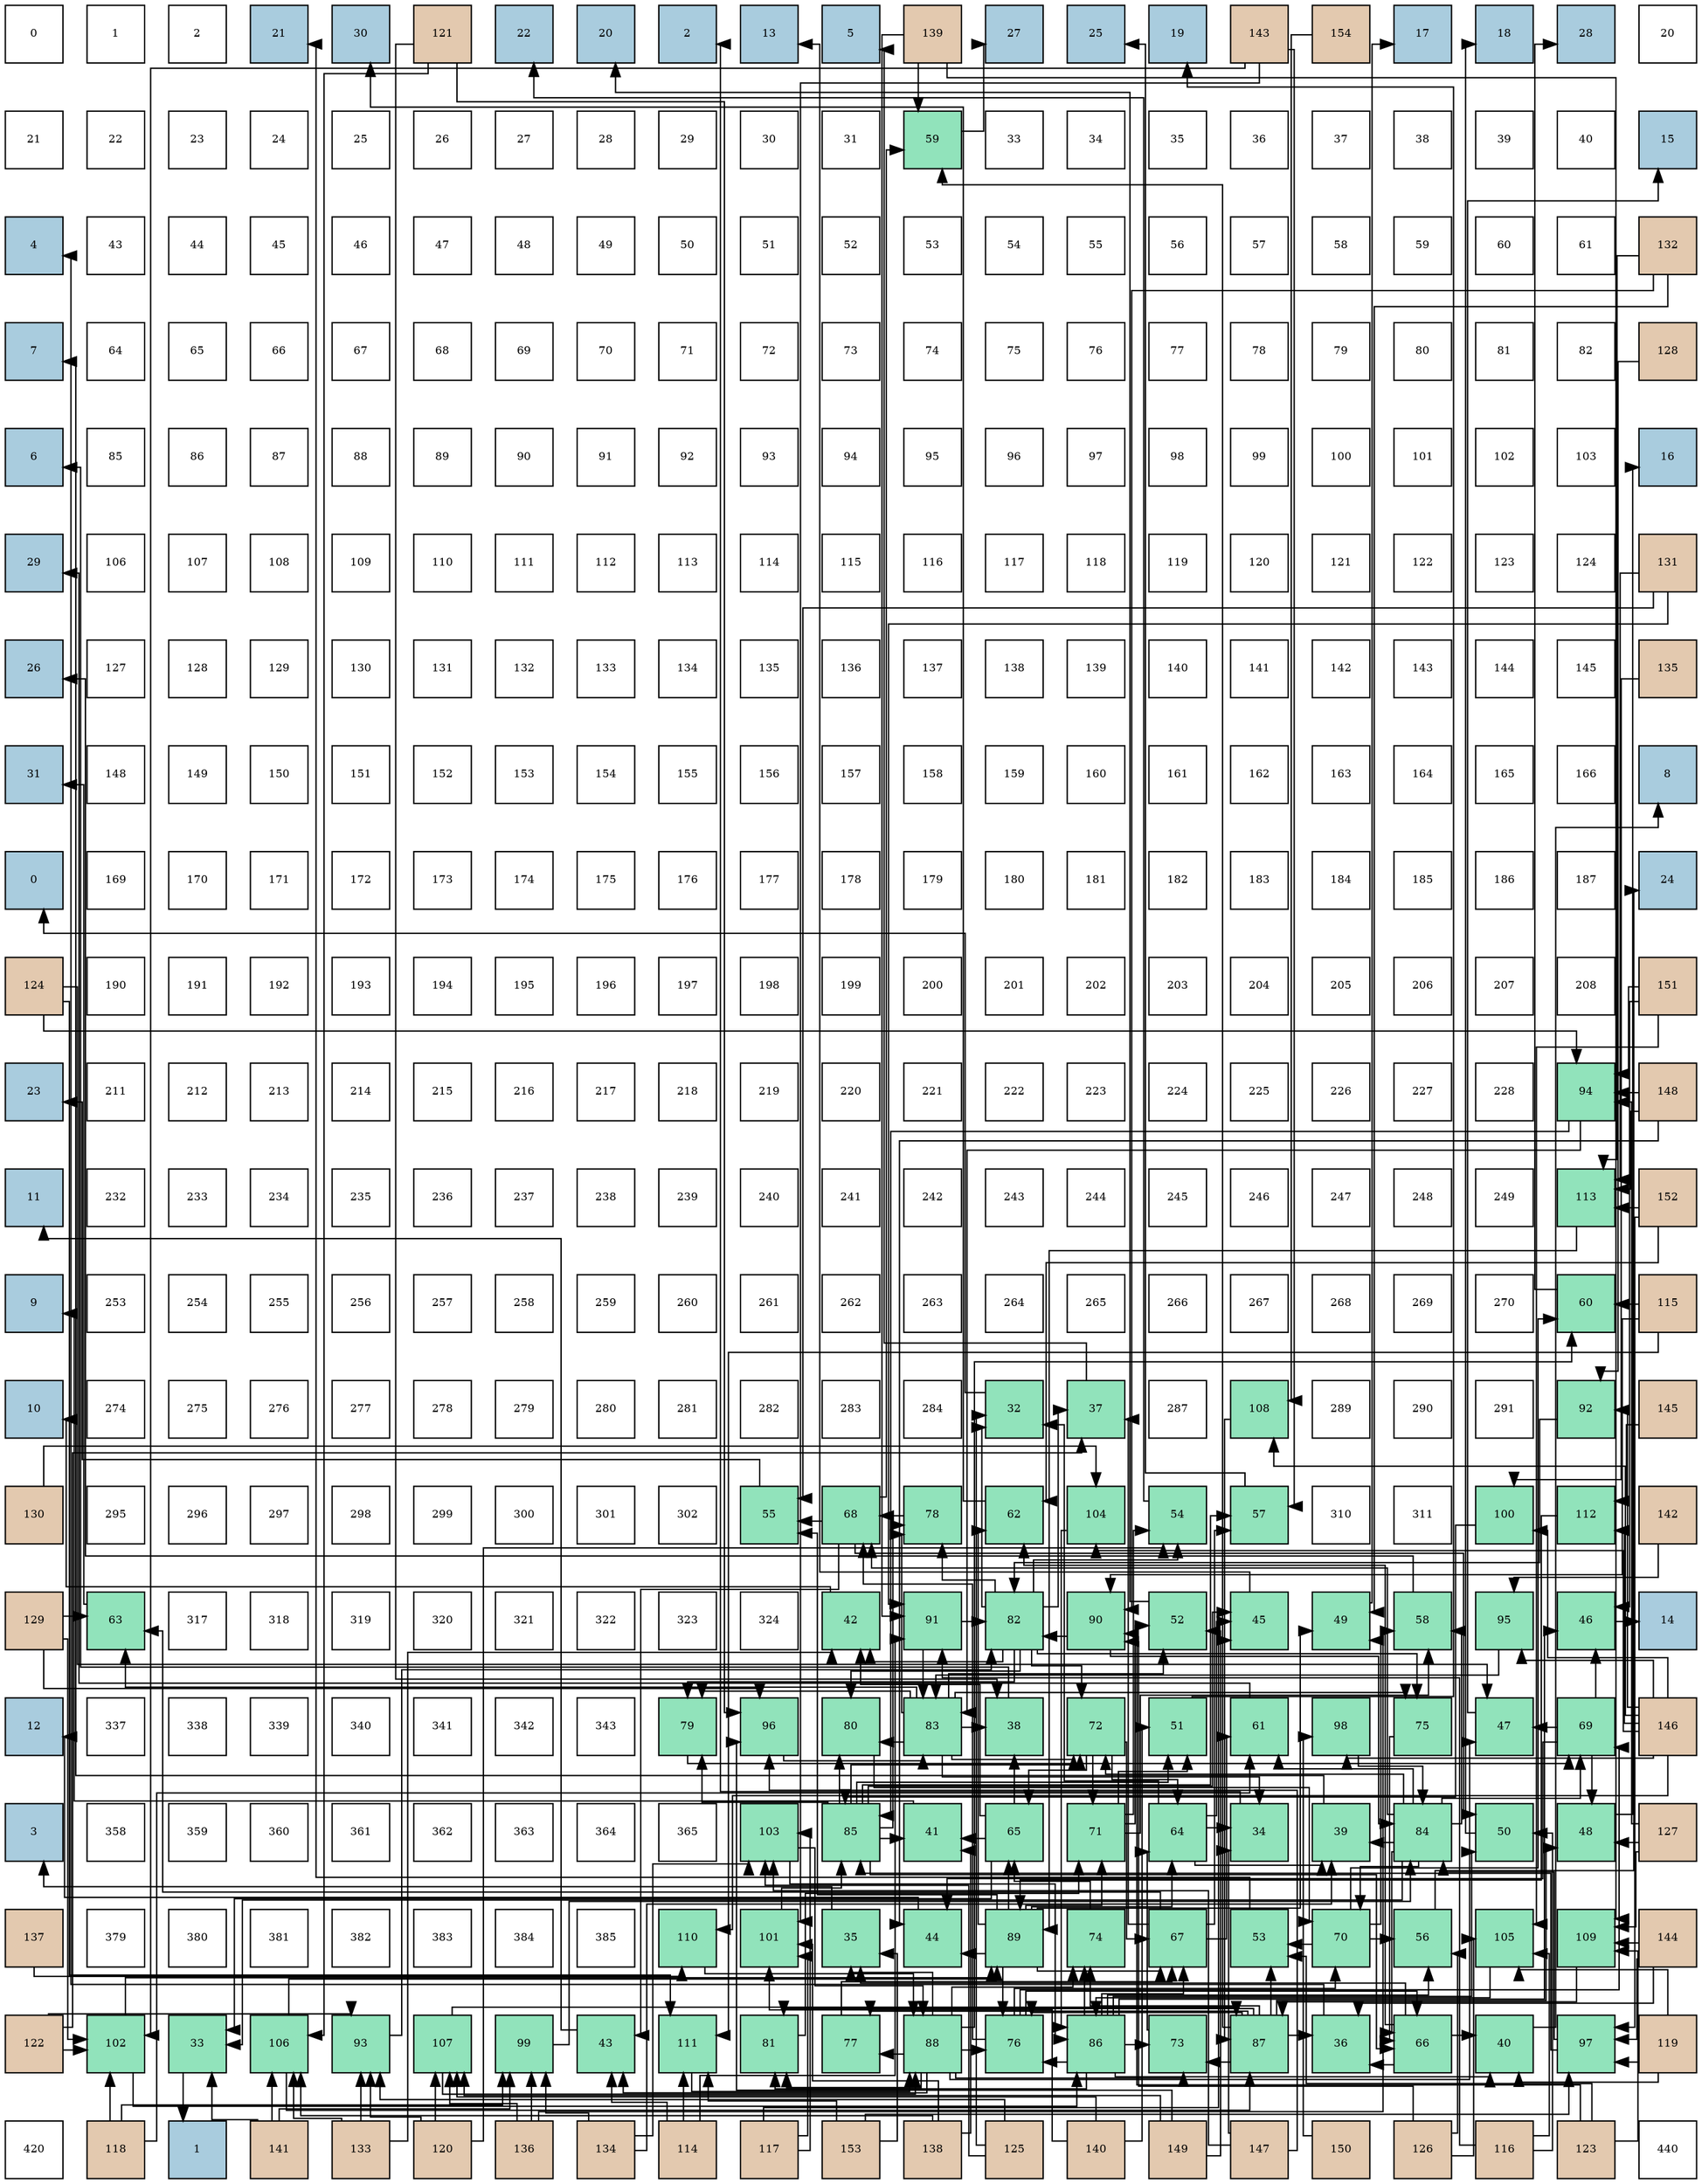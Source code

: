 digraph layout{
 rankdir=TB;
 splines=ortho;
 node [style=filled shape=square fixedsize=true width=0.6];
0[label="0", fontsize=8, fillcolor="#ffffff"];
1[label="1", fontsize=8, fillcolor="#ffffff"];
2[label="2", fontsize=8, fillcolor="#ffffff"];
3[label="21", fontsize=8, fillcolor="#a9ccde"];
4[label="30", fontsize=8, fillcolor="#a9ccde"];
5[label="121", fontsize=8, fillcolor="#e3c9af"];
6[label="22", fontsize=8, fillcolor="#a9ccde"];
7[label="20", fontsize=8, fillcolor="#a9ccde"];
8[label="2", fontsize=8, fillcolor="#a9ccde"];
9[label="13", fontsize=8, fillcolor="#a9ccde"];
10[label="5", fontsize=8, fillcolor="#a9ccde"];
11[label="139", fontsize=8, fillcolor="#e3c9af"];
12[label="27", fontsize=8, fillcolor="#a9ccde"];
13[label="25", fontsize=8, fillcolor="#a9ccde"];
14[label="19", fontsize=8, fillcolor="#a9ccde"];
15[label="143", fontsize=8, fillcolor="#e3c9af"];
16[label="154", fontsize=8, fillcolor="#e3c9af"];
17[label="17", fontsize=8, fillcolor="#a9ccde"];
18[label="18", fontsize=8, fillcolor="#a9ccde"];
19[label="28", fontsize=8, fillcolor="#a9ccde"];
20[label="20", fontsize=8, fillcolor="#ffffff"];
21[label="21", fontsize=8, fillcolor="#ffffff"];
22[label="22", fontsize=8, fillcolor="#ffffff"];
23[label="23", fontsize=8, fillcolor="#ffffff"];
24[label="24", fontsize=8, fillcolor="#ffffff"];
25[label="25", fontsize=8, fillcolor="#ffffff"];
26[label="26", fontsize=8, fillcolor="#ffffff"];
27[label="27", fontsize=8, fillcolor="#ffffff"];
28[label="28", fontsize=8, fillcolor="#ffffff"];
29[label="29", fontsize=8, fillcolor="#ffffff"];
30[label="30", fontsize=8, fillcolor="#ffffff"];
31[label="31", fontsize=8, fillcolor="#ffffff"];
32[label="59", fontsize=8, fillcolor="#91e3bb"];
33[label="33", fontsize=8, fillcolor="#ffffff"];
34[label="34", fontsize=8, fillcolor="#ffffff"];
35[label="35", fontsize=8, fillcolor="#ffffff"];
36[label="36", fontsize=8, fillcolor="#ffffff"];
37[label="37", fontsize=8, fillcolor="#ffffff"];
38[label="38", fontsize=8, fillcolor="#ffffff"];
39[label="39", fontsize=8, fillcolor="#ffffff"];
40[label="40", fontsize=8, fillcolor="#ffffff"];
41[label="15", fontsize=8, fillcolor="#a9ccde"];
42[label="4", fontsize=8, fillcolor="#a9ccde"];
43[label="43", fontsize=8, fillcolor="#ffffff"];
44[label="44", fontsize=8, fillcolor="#ffffff"];
45[label="45", fontsize=8, fillcolor="#ffffff"];
46[label="46", fontsize=8, fillcolor="#ffffff"];
47[label="47", fontsize=8, fillcolor="#ffffff"];
48[label="48", fontsize=8, fillcolor="#ffffff"];
49[label="49", fontsize=8, fillcolor="#ffffff"];
50[label="50", fontsize=8, fillcolor="#ffffff"];
51[label="51", fontsize=8, fillcolor="#ffffff"];
52[label="52", fontsize=8, fillcolor="#ffffff"];
53[label="53", fontsize=8, fillcolor="#ffffff"];
54[label="54", fontsize=8, fillcolor="#ffffff"];
55[label="55", fontsize=8, fillcolor="#ffffff"];
56[label="56", fontsize=8, fillcolor="#ffffff"];
57[label="57", fontsize=8, fillcolor="#ffffff"];
58[label="58", fontsize=8, fillcolor="#ffffff"];
59[label="59", fontsize=8, fillcolor="#ffffff"];
60[label="60", fontsize=8, fillcolor="#ffffff"];
61[label="61", fontsize=8, fillcolor="#ffffff"];
62[label="132", fontsize=8, fillcolor="#e3c9af"];
63[label="7", fontsize=8, fillcolor="#a9ccde"];
64[label="64", fontsize=8, fillcolor="#ffffff"];
65[label="65", fontsize=8, fillcolor="#ffffff"];
66[label="66", fontsize=8, fillcolor="#ffffff"];
67[label="67", fontsize=8, fillcolor="#ffffff"];
68[label="68", fontsize=8, fillcolor="#ffffff"];
69[label="69", fontsize=8, fillcolor="#ffffff"];
70[label="70", fontsize=8, fillcolor="#ffffff"];
71[label="71", fontsize=8, fillcolor="#ffffff"];
72[label="72", fontsize=8, fillcolor="#ffffff"];
73[label="73", fontsize=8, fillcolor="#ffffff"];
74[label="74", fontsize=8, fillcolor="#ffffff"];
75[label="75", fontsize=8, fillcolor="#ffffff"];
76[label="76", fontsize=8, fillcolor="#ffffff"];
77[label="77", fontsize=8, fillcolor="#ffffff"];
78[label="78", fontsize=8, fillcolor="#ffffff"];
79[label="79", fontsize=8, fillcolor="#ffffff"];
80[label="80", fontsize=8, fillcolor="#ffffff"];
81[label="81", fontsize=8, fillcolor="#ffffff"];
82[label="82", fontsize=8, fillcolor="#ffffff"];
83[label="128", fontsize=8, fillcolor="#e3c9af"];
84[label="6", fontsize=8, fillcolor="#a9ccde"];
85[label="85", fontsize=8, fillcolor="#ffffff"];
86[label="86", fontsize=8, fillcolor="#ffffff"];
87[label="87", fontsize=8, fillcolor="#ffffff"];
88[label="88", fontsize=8, fillcolor="#ffffff"];
89[label="89", fontsize=8, fillcolor="#ffffff"];
90[label="90", fontsize=8, fillcolor="#ffffff"];
91[label="91", fontsize=8, fillcolor="#ffffff"];
92[label="92", fontsize=8, fillcolor="#ffffff"];
93[label="93", fontsize=8, fillcolor="#ffffff"];
94[label="94", fontsize=8, fillcolor="#ffffff"];
95[label="95", fontsize=8, fillcolor="#ffffff"];
96[label="96", fontsize=8, fillcolor="#ffffff"];
97[label="97", fontsize=8, fillcolor="#ffffff"];
98[label="98", fontsize=8, fillcolor="#ffffff"];
99[label="99", fontsize=8, fillcolor="#ffffff"];
100[label="100", fontsize=8, fillcolor="#ffffff"];
101[label="101", fontsize=8, fillcolor="#ffffff"];
102[label="102", fontsize=8, fillcolor="#ffffff"];
103[label="103", fontsize=8, fillcolor="#ffffff"];
104[label="16", fontsize=8, fillcolor="#a9ccde"];
105[label="29", fontsize=8, fillcolor="#a9ccde"];
106[label="106", fontsize=8, fillcolor="#ffffff"];
107[label="107", fontsize=8, fillcolor="#ffffff"];
108[label="108", fontsize=8, fillcolor="#ffffff"];
109[label="109", fontsize=8, fillcolor="#ffffff"];
110[label="110", fontsize=8, fillcolor="#ffffff"];
111[label="111", fontsize=8, fillcolor="#ffffff"];
112[label="112", fontsize=8, fillcolor="#ffffff"];
113[label="113", fontsize=8, fillcolor="#ffffff"];
114[label="114", fontsize=8, fillcolor="#ffffff"];
115[label="115", fontsize=8, fillcolor="#ffffff"];
116[label="116", fontsize=8, fillcolor="#ffffff"];
117[label="117", fontsize=8, fillcolor="#ffffff"];
118[label="118", fontsize=8, fillcolor="#ffffff"];
119[label="119", fontsize=8, fillcolor="#ffffff"];
120[label="120", fontsize=8, fillcolor="#ffffff"];
121[label="121", fontsize=8, fillcolor="#ffffff"];
122[label="122", fontsize=8, fillcolor="#ffffff"];
123[label="123", fontsize=8, fillcolor="#ffffff"];
124[label="124", fontsize=8, fillcolor="#ffffff"];
125[label="131", fontsize=8, fillcolor="#e3c9af"];
126[label="26", fontsize=8, fillcolor="#a9ccde"];
127[label="127", fontsize=8, fillcolor="#ffffff"];
128[label="128", fontsize=8, fillcolor="#ffffff"];
129[label="129", fontsize=8, fillcolor="#ffffff"];
130[label="130", fontsize=8, fillcolor="#ffffff"];
131[label="131", fontsize=8, fillcolor="#ffffff"];
132[label="132", fontsize=8, fillcolor="#ffffff"];
133[label="133", fontsize=8, fillcolor="#ffffff"];
134[label="134", fontsize=8, fillcolor="#ffffff"];
135[label="135", fontsize=8, fillcolor="#ffffff"];
136[label="136", fontsize=8, fillcolor="#ffffff"];
137[label="137", fontsize=8, fillcolor="#ffffff"];
138[label="138", fontsize=8, fillcolor="#ffffff"];
139[label="139", fontsize=8, fillcolor="#ffffff"];
140[label="140", fontsize=8, fillcolor="#ffffff"];
141[label="141", fontsize=8, fillcolor="#ffffff"];
142[label="142", fontsize=8, fillcolor="#ffffff"];
143[label="143", fontsize=8, fillcolor="#ffffff"];
144[label="144", fontsize=8, fillcolor="#ffffff"];
145[label="145", fontsize=8, fillcolor="#ffffff"];
146[label="135", fontsize=8, fillcolor="#e3c9af"];
147[label="31", fontsize=8, fillcolor="#a9ccde"];
148[label="148", fontsize=8, fillcolor="#ffffff"];
149[label="149", fontsize=8, fillcolor="#ffffff"];
150[label="150", fontsize=8, fillcolor="#ffffff"];
151[label="151", fontsize=8, fillcolor="#ffffff"];
152[label="152", fontsize=8, fillcolor="#ffffff"];
153[label="153", fontsize=8, fillcolor="#ffffff"];
154[label="154", fontsize=8, fillcolor="#ffffff"];
155[label="155", fontsize=8, fillcolor="#ffffff"];
156[label="156", fontsize=8, fillcolor="#ffffff"];
157[label="157", fontsize=8, fillcolor="#ffffff"];
158[label="158", fontsize=8, fillcolor="#ffffff"];
159[label="159", fontsize=8, fillcolor="#ffffff"];
160[label="160", fontsize=8, fillcolor="#ffffff"];
161[label="161", fontsize=8, fillcolor="#ffffff"];
162[label="162", fontsize=8, fillcolor="#ffffff"];
163[label="163", fontsize=8, fillcolor="#ffffff"];
164[label="164", fontsize=8, fillcolor="#ffffff"];
165[label="165", fontsize=8, fillcolor="#ffffff"];
166[label="166", fontsize=8, fillcolor="#ffffff"];
167[label="8", fontsize=8, fillcolor="#a9ccde"];
168[label="0", fontsize=8, fillcolor="#a9ccde"];
169[label="169", fontsize=8, fillcolor="#ffffff"];
170[label="170", fontsize=8, fillcolor="#ffffff"];
171[label="171", fontsize=8, fillcolor="#ffffff"];
172[label="172", fontsize=8, fillcolor="#ffffff"];
173[label="173", fontsize=8, fillcolor="#ffffff"];
174[label="174", fontsize=8, fillcolor="#ffffff"];
175[label="175", fontsize=8, fillcolor="#ffffff"];
176[label="176", fontsize=8, fillcolor="#ffffff"];
177[label="177", fontsize=8, fillcolor="#ffffff"];
178[label="178", fontsize=8, fillcolor="#ffffff"];
179[label="179", fontsize=8, fillcolor="#ffffff"];
180[label="180", fontsize=8, fillcolor="#ffffff"];
181[label="181", fontsize=8, fillcolor="#ffffff"];
182[label="182", fontsize=8, fillcolor="#ffffff"];
183[label="183", fontsize=8, fillcolor="#ffffff"];
184[label="184", fontsize=8, fillcolor="#ffffff"];
185[label="185", fontsize=8, fillcolor="#ffffff"];
186[label="186", fontsize=8, fillcolor="#ffffff"];
187[label="187", fontsize=8, fillcolor="#ffffff"];
188[label="24", fontsize=8, fillcolor="#a9ccde"];
189[label="124", fontsize=8, fillcolor="#e3c9af"];
190[label="190", fontsize=8, fillcolor="#ffffff"];
191[label="191", fontsize=8, fillcolor="#ffffff"];
192[label="192", fontsize=8, fillcolor="#ffffff"];
193[label="193", fontsize=8, fillcolor="#ffffff"];
194[label="194", fontsize=8, fillcolor="#ffffff"];
195[label="195", fontsize=8, fillcolor="#ffffff"];
196[label="196", fontsize=8, fillcolor="#ffffff"];
197[label="197", fontsize=8, fillcolor="#ffffff"];
198[label="198", fontsize=8, fillcolor="#ffffff"];
199[label="199", fontsize=8, fillcolor="#ffffff"];
200[label="200", fontsize=8, fillcolor="#ffffff"];
201[label="201", fontsize=8, fillcolor="#ffffff"];
202[label="202", fontsize=8, fillcolor="#ffffff"];
203[label="203", fontsize=8, fillcolor="#ffffff"];
204[label="204", fontsize=8, fillcolor="#ffffff"];
205[label="205", fontsize=8, fillcolor="#ffffff"];
206[label="206", fontsize=8, fillcolor="#ffffff"];
207[label="207", fontsize=8, fillcolor="#ffffff"];
208[label="208", fontsize=8, fillcolor="#ffffff"];
209[label="151", fontsize=8, fillcolor="#e3c9af"];
210[label="23", fontsize=8, fillcolor="#a9ccde"];
211[label="211", fontsize=8, fillcolor="#ffffff"];
212[label="212", fontsize=8, fillcolor="#ffffff"];
213[label="213", fontsize=8, fillcolor="#ffffff"];
214[label="214", fontsize=8, fillcolor="#ffffff"];
215[label="215", fontsize=8, fillcolor="#ffffff"];
216[label="216", fontsize=8, fillcolor="#ffffff"];
217[label="217", fontsize=8, fillcolor="#ffffff"];
218[label="218", fontsize=8, fillcolor="#ffffff"];
219[label="219", fontsize=8, fillcolor="#ffffff"];
220[label="220", fontsize=8, fillcolor="#ffffff"];
221[label="221", fontsize=8, fillcolor="#ffffff"];
222[label="222", fontsize=8, fillcolor="#ffffff"];
223[label="223", fontsize=8, fillcolor="#ffffff"];
224[label="224", fontsize=8, fillcolor="#ffffff"];
225[label="225", fontsize=8, fillcolor="#ffffff"];
226[label="226", fontsize=8, fillcolor="#ffffff"];
227[label="227", fontsize=8, fillcolor="#ffffff"];
228[label="228", fontsize=8, fillcolor="#ffffff"];
229[label="94", fontsize=8, fillcolor="#91e3bb"];
230[label="148", fontsize=8, fillcolor="#e3c9af"];
231[label="11", fontsize=8, fillcolor="#a9ccde"];
232[label="232", fontsize=8, fillcolor="#ffffff"];
233[label="233", fontsize=8, fillcolor="#ffffff"];
234[label="234", fontsize=8, fillcolor="#ffffff"];
235[label="235", fontsize=8, fillcolor="#ffffff"];
236[label="236", fontsize=8, fillcolor="#ffffff"];
237[label="237", fontsize=8, fillcolor="#ffffff"];
238[label="238", fontsize=8, fillcolor="#ffffff"];
239[label="239", fontsize=8, fillcolor="#ffffff"];
240[label="240", fontsize=8, fillcolor="#ffffff"];
241[label="241", fontsize=8, fillcolor="#ffffff"];
242[label="242", fontsize=8, fillcolor="#ffffff"];
243[label="243", fontsize=8, fillcolor="#ffffff"];
244[label="244", fontsize=8, fillcolor="#ffffff"];
245[label="245", fontsize=8, fillcolor="#ffffff"];
246[label="246", fontsize=8, fillcolor="#ffffff"];
247[label="247", fontsize=8, fillcolor="#ffffff"];
248[label="248", fontsize=8, fillcolor="#ffffff"];
249[label="249", fontsize=8, fillcolor="#ffffff"];
250[label="113", fontsize=8, fillcolor="#91e3bb"];
251[label="152", fontsize=8, fillcolor="#e3c9af"];
252[label="9", fontsize=8, fillcolor="#a9ccde"];
253[label="253", fontsize=8, fillcolor="#ffffff"];
254[label="254", fontsize=8, fillcolor="#ffffff"];
255[label="255", fontsize=8, fillcolor="#ffffff"];
256[label="256", fontsize=8, fillcolor="#ffffff"];
257[label="257", fontsize=8, fillcolor="#ffffff"];
258[label="258", fontsize=8, fillcolor="#ffffff"];
259[label="259", fontsize=8, fillcolor="#ffffff"];
260[label="260", fontsize=8, fillcolor="#ffffff"];
261[label="261", fontsize=8, fillcolor="#ffffff"];
262[label="262", fontsize=8, fillcolor="#ffffff"];
263[label="263", fontsize=8, fillcolor="#ffffff"];
264[label="264", fontsize=8, fillcolor="#ffffff"];
265[label="265", fontsize=8, fillcolor="#ffffff"];
266[label="266", fontsize=8, fillcolor="#ffffff"];
267[label="267", fontsize=8, fillcolor="#ffffff"];
268[label="268", fontsize=8, fillcolor="#ffffff"];
269[label="269", fontsize=8, fillcolor="#ffffff"];
270[label="270", fontsize=8, fillcolor="#ffffff"];
271[label="60", fontsize=8, fillcolor="#91e3bb"];
272[label="115", fontsize=8, fillcolor="#e3c9af"];
273[label="10", fontsize=8, fillcolor="#a9ccde"];
274[label="274", fontsize=8, fillcolor="#ffffff"];
275[label="275", fontsize=8, fillcolor="#ffffff"];
276[label="276", fontsize=8, fillcolor="#ffffff"];
277[label="277", fontsize=8, fillcolor="#ffffff"];
278[label="278", fontsize=8, fillcolor="#ffffff"];
279[label="279", fontsize=8, fillcolor="#ffffff"];
280[label="280", fontsize=8, fillcolor="#ffffff"];
281[label="281", fontsize=8, fillcolor="#ffffff"];
282[label="282", fontsize=8, fillcolor="#ffffff"];
283[label="283", fontsize=8, fillcolor="#ffffff"];
284[label="284", fontsize=8, fillcolor="#ffffff"];
285[label="32", fontsize=8, fillcolor="#91e3bb"];
286[label="37", fontsize=8, fillcolor="#91e3bb"];
287[label="287", fontsize=8, fillcolor="#ffffff"];
288[label="108", fontsize=8, fillcolor="#91e3bb"];
289[label="289", fontsize=8, fillcolor="#ffffff"];
290[label="290", fontsize=8, fillcolor="#ffffff"];
291[label="291", fontsize=8, fillcolor="#ffffff"];
292[label="92", fontsize=8, fillcolor="#91e3bb"];
293[label="145", fontsize=8, fillcolor="#e3c9af"];
294[label="130", fontsize=8, fillcolor="#e3c9af"];
295[label="295", fontsize=8, fillcolor="#ffffff"];
296[label="296", fontsize=8, fillcolor="#ffffff"];
297[label="297", fontsize=8, fillcolor="#ffffff"];
298[label="298", fontsize=8, fillcolor="#ffffff"];
299[label="299", fontsize=8, fillcolor="#ffffff"];
300[label="300", fontsize=8, fillcolor="#ffffff"];
301[label="301", fontsize=8, fillcolor="#ffffff"];
302[label="302", fontsize=8, fillcolor="#ffffff"];
303[label="55", fontsize=8, fillcolor="#91e3bb"];
304[label="68", fontsize=8, fillcolor="#91e3bb"];
305[label="78", fontsize=8, fillcolor="#91e3bb"];
306[label="62", fontsize=8, fillcolor="#91e3bb"];
307[label="104", fontsize=8, fillcolor="#91e3bb"];
308[label="54", fontsize=8, fillcolor="#91e3bb"];
309[label="57", fontsize=8, fillcolor="#91e3bb"];
310[label="310", fontsize=8, fillcolor="#ffffff"];
311[label="311", fontsize=8, fillcolor="#ffffff"];
312[label="100", fontsize=8, fillcolor="#91e3bb"];
313[label="112", fontsize=8, fillcolor="#91e3bb"];
314[label="142", fontsize=8, fillcolor="#e3c9af"];
315[label="129", fontsize=8, fillcolor="#e3c9af"];
316[label="63", fontsize=8, fillcolor="#91e3bb"];
317[label="317", fontsize=8, fillcolor="#ffffff"];
318[label="318", fontsize=8, fillcolor="#ffffff"];
319[label="319", fontsize=8, fillcolor="#ffffff"];
320[label="320", fontsize=8, fillcolor="#ffffff"];
321[label="321", fontsize=8, fillcolor="#ffffff"];
322[label="322", fontsize=8, fillcolor="#ffffff"];
323[label="323", fontsize=8, fillcolor="#ffffff"];
324[label="324", fontsize=8, fillcolor="#ffffff"];
325[label="42", fontsize=8, fillcolor="#91e3bb"];
326[label="91", fontsize=8, fillcolor="#91e3bb"];
327[label="82", fontsize=8, fillcolor="#91e3bb"];
328[label="90", fontsize=8, fillcolor="#91e3bb"];
329[label="52", fontsize=8, fillcolor="#91e3bb"];
330[label="45", fontsize=8, fillcolor="#91e3bb"];
331[label="49", fontsize=8, fillcolor="#91e3bb"];
332[label="58", fontsize=8, fillcolor="#91e3bb"];
333[label="95", fontsize=8, fillcolor="#91e3bb"];
334[label="46", fontsize=8, fillcolor="#91e3bb"];
335[label="14", fontsize=8, fillcolor="#a9ccde"];
336[label="12", fontsize=8, fillcolor="#a9ccde"];
337[label="337", fontsize=8, fillcolor="#ffffff"];
338[label="338", fontsize=8, fillcolor="#ffffff"];
339[label="339", fontsize=8, fillcolor="#ffffff"];
340[label="340", fontsize=8, fillcolor="#ffffff"];
341[label="341", fontsize=8, fillcolor="#ffffff"];
342[label="342", fontsize=8, fillcolor="#ffffff"];
343[label="343", fontsize=8, fillcolor="#ffffff"];
344[label="79", fontsize=8, fillcolor="#91e3bb"];
345[label="96", fontsize=8, fillcolor="#91e3bb"];
346[label="80", fontsize=8, fillcolor="#91e3bb"];
347[label="83", fontsize=8, fillcolor="#91e3bb"];
348[label="38", fontsize=8, fillcolor="#91e3bb"];
349[label="72", fontsize=8, fillcolor="#91e3bb"];
350[label="51", fontsize=8, fillcolor="#91e3bb"];
351[label="61", fontsize=8, fillcolor="#91e3bb"];
352[label="98", fontsize=8, fillcolor="#91e3bb"];
353[label="75", fontsize=8, fillcolor="#91e3bb"];
354[label="47", fontsize=8, fillcolor="#91e3bb"];
355[label="69", fontsize=8, fillcolor="#91e3bb"];
356[label="146", fontsize=8, fillcolor="#e3c9af"];
357[label="3", fontsize=8, fillcolor="#a9ccde"];
358[label="358", fontsize=8, fillcolor="#ffffff"];
359[label="359", fontsize=8, fillcolor="#ffffff"];
360[label="360", fontsize=8, fillcolor="#ffffff"];
361[label="361", fontsize=8, fillcolor="#ffffff"];
362[label="362", fontsize=8, fillcolor="#ffffff"];
363[label="363", fontsize=8, fillcolor="#ffffff"];
364[label="364", fontsize=8, fillcolor="#ffffff"];
365[label="365", fontsize=8, fillcolor="#ffffff"];
366[label="103", fontsize=8, fillcolor="#91e3bb"];
367[label="85", fontsize=8, fillcolor="#91e3bb"];
368[label="41", fontsize=8, fillcolor="#91e3bb"];
369[label="65", fontsize=8, fillcolor="#91e3bb"];
370[label="71", fontsize=8, fillcolor="#91e3bb"];
371[label="64", fontsize=8, fillcolor="#91e3bb"];
372[label="34", fontsize=8, fillcolor="#91e3bb"];
373[label="39", fontsize=8, fillcolor="#91e3bb"];
374[label="84", fontsize=8, fillcolor="#91e3bb"];
375[label="50", fontsize=8, fillcolor="#91e3bb"];
376[label="48", fontsize=8, fillcolor="#91e3bb"];
377[label="127", fontsize=8, fillcolor="#e3c9af"];
378[label="137", fontsize=8, fillcolor="#e3c9af"];
379[label="379", fontsize=8, fillcolor="#ffffff"];
380[label="380", fontsize=8, fillcolor="#ffffff"];
381[label="381", fontsize=8, fillcolor="#ffffff"];
382[label="382", fontsize=8, fillcolor="#ffffff"];
383[label="383", fontsize=8, fillcolor="#ffffff"];
384[label="384", fontsize=8, fillcolor="#ffffff"];
385[label="385", fontsize=8, fillcolor="#ffffff"];
386[label="110", fontsize=8, fillcolor="#91e3bb"];
387[label="101", fontsize=8, fillcolor="#91e3bb"];
388[label="35", fontsize=8, fillcolor="#91e3bb"];
389[label="44", fontsize=8, fillcolor="#91e3bb"];
390[label="89", fontsize=8, fillcolor="#91e3bb"];
391[label="74", fontsize=8, fillcolor="#91e3bb"];
392[label="67", fontsize=8, fillcolor="#91e3bb"];
393[label="53", fontsize=8, fillcolor="#91e3bb"];
394[label="70", fontsize=8, fillcolor="#91e3bb"];
395[label="56", fontsize=8, fillcolor="#91e3bb"];
396[label="105", fontsize=8, fillcolor="#91e3bb"];
397[label="109", fontsize=8, fillcolor="#91e3bb"];
398[label="144", fontsize=8, fillcolor="#e3c9af"];
399[label="122", fontsize=8, fillcolor="#e3c9af"];
400[label="102", fontsize=8, fillcolor="#91e3bb"];
401[label="33", fontsize=8, fillcolor="#91e3bb"];
402[label="106", fontsize=8, fillcolor="#91e3bb"];
403[label="93", fontsize=8, fillcolor="#91e3bb"];
404[label="107", fontsize=8, fillcolor="#91e3bb"];
405[label="99", fontsize=8, fillcolor="#91e3bb"];
406[label="43", fontsize=8, fillcolor="#91e3bb"];
407[label="111", fontsize=8, fillcolor="#91e3bb"];
408[label="81", fontsize=8, fillcolor="#91e3bb"];
409[label="77", fontsize=8, fillcolor="#91e3bb"];
410[label="88", fontsize=8, fillcolor="#91e3bb"];
411[label="76", fontsize=8, fillcolor="#91e3bb"];
412[label="86", fontsize=8, fillcolor="#91e3bb"];
413[label="73", fontsize=8, fillcolor="#91e3bb"];
414[label="87", fontsize=8, fillcolor="#91e3bb"];
415[label="36", fontsize=8, fillcolor="#91e3bb"];
416[label="66", fontsize=8, fillcolor="#91e3bb"];
417[label="40", fontsize=8, fillcolor="#91e3bb"];
418[label="97", fontsize=8, fillcolor="#91e3bb"];
419[label="119", fontsize=8, fillcolor="#e3c9af"];
420[label="420", fontsize=8, fillcolor="#ffffff"];
421[label="118", fontsize=8, fillcolor="#e3c9af"];
422[label="1", fontsize=8, fillcolor="#a9ccde"];
423[label="141", fontsize=8, fillcolor="#e3c9af"];
424[label="133", fontsize=8, fillcolor="#e3c9af"];
425[label="120", fontsize=8, fillcolor="#e3c9af"];
426[label="136", fontsize=8, fillcolor="#e3c9af"];
427[label="134", fontsize=8, fillcolor="#e3c9af"];
428[label="114", fontsize=8, fillcolor="#e3c9af"];
429[label="117", fontsize=8, fillcolor="#e3c9af"];
430[label="153", fontsize=8, fillcolor="#e3c9af"];
431[label="138", fontsize=8, fillcolor="#e3c9af"];
432[label="125", fontsize=8, fillcolor="#e3c9af"];
433[label="140", fontsize=8, fillcolor="#e3c9af"];
434[label="149", fontsize=8, fillcolor="#e3c9af"];
435[label="147", fontsize=8, fillcolor="#e3c9af"];
436[label="150", fontsize=8, fillcolor="#e3c9af"];
437[label="126", fontsize=8, fillcolor="#e3c9af"];
438[label="116", fontsize=8, fillcolor="#e3c9af"];
439[label="123", fontsize=8, fillcolor="#e3c9af"];
440[label="440", fontsize=8, fillcolor="#ffffff"];
edge [constraint=false, style=vis];285 -> 168;
401 -> 422;
372 -> 8;
388 -> 357;
415 -> 42;
286 -> 10;
348 -> 84;
373 -> 63;
417 -> 167;
368 -> 252;
325 -> 273;
406 -> 231;
389 -> 336;
330 -> 9;
334 -> 335;
354 -> 41;
376 -> 104;
331 -> 17;
375 -> 18;
350 -> 14;
329 -> 7;
393 -> 3;
308 -> 6;
303 -> 210;
395 -> 188;
309 -> 13;
332 -> 126;
32 -> 12;
271 -> 19;
351 -> 105;
306 -> 4;
316 -> 147;
371 -> 285;
371 -> 372;
371 -> 373;
371 -> 330;
369 -> 401;
369 -> 348;
369 -> 368;
369 -> 325;
416 -> 388;
416 -> 415;
416 -> 417;
416 -> 306;
392 -> 286;
392 -> 309;
392 -> 351;
392 -> 316;
304 -> 406;
304 -> 375;
304 -> 303;
304 -> 32;
355 -> 389;
355 -> 334;
355 -> 354;
355 -> 376;
394 -> 331;
394 -> 393;
394 -> 395;
394 -> 271;
370 -> 350;
370 -> 329;
370 -> 308;
370 -> 332;
349 -> 371;
349 -> 369;
349 -> 392;
349 -> 370;
413 -> 371;
391 -> 369;
353 -> 416;
411 -> 416;
411 -> 304;
411 -> 355;
411 -> 394;
409 -> 392;
305 -> 304;
344 -> 355;
346 -> 394;
408 -> 370;
327 -> 285;
327 -> 286;
327 -> 325;
327 -> 308;
327 -> 349;
327 -> 353;
327 -> 305;
327 -> 344;
327 -> 346;
347 -> 372;
347 -> 348;
347 -> 329;
347 -> 316;
347 -> 349;
347 -> 353;
347 -> 305;
347 -> 344;
347 -> 346;
374 -> 401;
374 -> 373;
374 -> 332;
374 -> 351;
374 -> 416;
374 -> 304;
374 -> 355;
374 -> 394;
374 -> 349;
367 -> 368;
367 -> 330;
367 -> 350;
367 -> 309;
367 -> 416;
367 -> 349;
367 -> 305;
367 -> 344;
367 -> 346;
412 -> 417;
412 -> 334;
412 -> 375;
412 -> 395;
412 -> 392;
412 -> 413;
412 -> 391;
412 -> 411;
412 -> 408;
414 -> 415;
414 -> 376;
414 -> 393;
414 -> 32;
414 -> 413;
414 -> 391;
414 -> 411;
414 -> 409;
414 -> 408;
410 -> 388;
410 -> 406;
410 -> 354;
410 -> 271;
410 -> 413;
410 -> 391;
410 -> 411;
410 -> 409;
410 -> 408;
390 -> 389;
390 -> 331;
390 -> 303;
390 -> 306;
390 -> 371;
390 -> 369;
390 -> 392;
390 -> 370;
390 -> 411;
328 -> 327;
328 -> 374;
326 -> 327;
326 -> 347;
292 -> 327;
403 -> 327;
229 -> 347;
229 -> 367;
333 -> 347;
345 -> 347;
418 -> 374;
418 -> 367;
352 -> 374;
405 -> 374;
312 -> 367;
387 -> 367;
400 -> 412;
400 -> 390;
366 -> 412;
366 -> 410;
307 -> 412;
396 -> 412;
402 -> 414;
402 -> 390;
404 -> 414;
404 -> 410;
288 -> 414;
397 -> 414;
386 -> 410;
407 -> 410;
313 -> 390;
250 -> 390;
428 -> 406;
428 -> 326;
428 -> 407;
272 -> 271;
272 -> 328;
272 -> 407;
438 -> 375;
438 -> 326;
438 -> 396;
429 -> 330;
429 -> 387;
429 -> 366;
421 -> 351;
421 -> 405;
421 -> 400;
419 -> 417;
419 -> 418;
419 -> 396;
425 -> 308;
425 -> 403;
425 -> 404;
5 -> 348;
5 -> 345;
5 -> 402;
399 -> 286;
399 -> 403;
399 -> 400;
439 -> 393;
439 -> 328;
439 -> 397;
189 -> 354;
189 -> 229;
189 -> 407;
432 -> 285;
432 -> 403;
432 -> 366;
437 -> 395;
437 -> 328;
437 -> 396;
377 -> 376;
377 -> 229;
377 -> 397;
83 -> 292;
315 -> 316;
315 -> 345;
315 -> 400;
294 -> 307;
125 -> 303;
125 -> 326;
125 -> 250;
62 -> 331;
62 -> 328;
62 -> 250;
424 -> 325;
424 -> 403;
424 -> 402;
427 -> 373;
427 -> 405;
427 -> 366;
146 -> 312;
426 -> 332;
426 -> 405;
426 -> 404;
378 -> 386;
431 -> 368;
431 -> 387;
431 -> 402;
11 -> 32;
11 -> 326;
11 -> 397;
433 -> 350;
433 -> 387;
433 -> 404;
423 -> 401;
423 -> 405;
423 -> 402;
314 -> 333;
15 -> 309;
15 -> 387;
15 -> 400;
398 -> 415;
398 -> 418;
398 -> 397;
293 -> 313;
356 -> 292;
356 -> 333;
356 -> 352;
356 -> 312;
356 -> 307;
356 -> 288;
356 -> 386;
356 -> 313;
435 -> 372;
435 -> 345;
435 -> 366;
230 -> 389;
230 -> 229;
230 -> 250;
434 -> 329;
434 -> 345;
434 -> 404;
436 -> 352;
209 -> 334;
209 -> 229;
209 -> 396;
251 -> 306;
251 -> 418;
251 -> 250;
430 -> 388;
430 -> 418;
430 -> 407;
16 -> 288;
edge [constraint=true, style=invis];
0 -> 21 -> 42 -> 63 -> 84 -> 105 -> 126 -> 147 -> 168 -> 189 -> 210 -> 231 -> 252 -> 273 -> 294 -> 315 -> 336 -> 357 -> 378 -> 399 -> 420;
1 -> 22 -> 43 -> 64 -> 85 -> 106 -> 127 -> 148 -> 169 -> 190 -> 211 -> 232 -> 253 -> 274 -> 295 -> 316 -> 337 -> 358 -> 379 -> 400 -> 421;
2 -> 23 -> 44 -> 65 -> 86 -> 107 -> 128 -> 149 -> 170 -> 191 -> 212 -> 233 -> 254 -> 275 -> 296 -> 317 -> 338 -> 359 -> 380 -> 401 -> 422;
3 -> 24 -> 45 -> 66 -> 87 -> 108 -> 129 -> 150 -> 171 -> 192 -> 213 -> 234 -> 255 -> 276 -> 297 -> 318 -> 339 -> 360 -> 381 -> 402 -> 423;
4 -> 25 -> 46 -> 67 -> 88 -> 109 -> 130 -> 151 -> 172 -> 193 -> 214 -> 235 -> 256 -> 277 -> 298 -> 319 -> 340 -> 361 -> 382 -> 403 -> 424;
5 -> 26 -> 47 -> 68 -> 89 -> 110 -> 131 -> 152 -> 173 -> 194 -> 215 -> 236 -> 257 -> 278 -> 299 -> 320 -> 341 -> 362 -> 383 -> 404 -> 425;
6 -> 27 -> 48 -> 69 -> 90 -> 111 -> 132 -> 153 -> 174 -> 195 -> 216 -> 237 -> 258 -> 279 -> 300 -> 321 -> 342 -> 363 -> 384 -> 405 -> 426;
7 -> 28 -> 49 -> 70 -> 91 -> 112 -> 133 -> 154 -> 175 -> 196 -> 217 -> 238 -> 259 -> 280 -> 301 -> 322 -> 343 -> 364 -> 385 -> 406 -> 427;
8 -> 29 -> 50 -> 71 -> 92 -> 113 -> 134 -> 155 -> 176 -> 197 -> 218 -> 239 -> 260 -> 281 -> 302 -> 323 -> 344 -> 365 -> 386 -> 407 -> 428;
9 -> 30 -> 51 -> 72 -> 93 -> 114 -> 135 -> 156 -> 177 -> 198 -> 219 -> 240 -> 261 -> 282 -> 303 -> 324 -> 345 -> 366 -> 387 -> 408 -> 429;
10 -> 31 -> 52 -> 73 -> 94 -> 115 -> 136 -> 157 -> 178 -> 199 -> 220 -> 241 -> 262 -> 283 -> 304 -> 325 -> 346 -> 367 -> 388 -> 409 -> 430;
11 -> 32 -> 53 -> 74 -> 95 -> 116 -> 137 -> 158 -> 179 -> 200 -> 221 -> 242 -> 263 -> 284 -> 305 -> 326 -> 347 -> 368 -> 389 -> 410 -> 431;
12 -> 33 -> 54 -> 75 -> 96 -> 117 -> 138 -> 159 -> 180 -> 201 -> 222 -> 243 -> 264 -> 285 -> 306 -> 327 -> 348 -> 369 -> 390 -> 411 -> 432;
13 -> 34 -> 55 -> 76 -> 97 -> 118 -> 139 -> 160 -> 181 -> 202 -> 223 -> 244 -> 265 -> 286 -> 307 -> 328 -> 349 -> 370 -> 391 -> 412 -> 433;
14 -> 35 -> 56 -> 77 -> 98 -> 119 -> 140 -> 161 -> 182 -> 203 -> 224 -> 245 -> 266 -> 287 -> 308 -> 329 -> 350 -> 371 -> 392 -> 413 -> 434;
15 -> 36 -> 57 -> 78 -> 99 -> 120 -> 141 -> 162 -> 183 -> 204 -> 225 -> 246 -> 267 -> 288 -> 309 -> 330 -> 351 -> 372 -> 393 -> 414 -> 435;
16 -> 37 -> 58 -> 79 -> 100 -> 121 -> 142 -> 163 -> 184 -> 205 -> 226 -> 247 -> 268 -> 289 -> 310 -> 331 -> 352 -> 373 -> 394 -> 415 -> 436;
17 -> 38 -> 59 -> 80 -> 101 -> 122 -> 143 -> 164 -> 185 -> 206 -> 227 -> 248 -> 269 -> 290 -> 311 -> 332 -> 353 -> 374 -> 395 -> 416 -> 437;
18 -> 39 -> 60 -> 81 -> 102 -> 123 -> 144 -> 165 -> 186 -> 207 -> 228 -> 249 -> 270 -> 291 -> 312 -> 333 -> 354 -> 375 -> 396 -> 417 -> 438;
19 -> 40 -> 61 -> 82 -> 103 -> 124 -> 145 -> 166 -> 187 -> 208 -> 229 -> 250 -> 271 -> 292 -> 313 -> 334 -> 355 -> 376 -> 397 -> 418 -> 439;
20 -> 41 -> 62 -> 83 -> 104 -> 125 -> 146 -> 167 -> 188 -> 209 -> 230 -> 251 -> 272 -> 293 -> 314 -> 335 -> 356 -> 377 -> 398 -> 419 -> 440;
rank = same {0 -> 1 -> 2 -> 3 -> 4 -> 5 -> 6 -> 7 -> 8 -> 9 -> 10 -> 11 -> 12 -> 13 -> 14 -> 15 -> 16 -> 17 -> 18 -> 19 -> 20};
rank = same {21 -> 22 -> 23 -> 24 -> 25 -> 26 -> 27 -> 28 -> 29 -> 30 -> 31 -> 32 -> 33 -> 34 -> 35 -> 36 -> 37 -> 38 -> 39 -> 40 -> 41};
rank = same {42 -> 43 -> 44 -> 45 -> 46 -> 47 -> 48 -> 49 -> 50 -> 51 -> 52 -> 53 -> 54 -> 55 -> 56 -> 57 -> 58 -> 59 -> 60 -> 61 -> 62};
rank = same {63 -> 64 -> 65 -> 66 -> 67 -> 68 -> 69 -> 70 -> 71 -> 72 -> 73 -> 74 -> 75 -> 76 -> 77 -> 78 -> 79 -> 80 -> 81 -> 82 -> 83};
rank = same {84 -> 85 -> 86 -> 87 -> 88 -> 89 -> 90 -> 91 -> 92 -> 93 -> 94 -> 95 -> 96 -> 97 -> 98 -> 99 -> 100 -> 101 -> 102 -> 103 -> 104};
rank = same {105 -> 106 -> 107 -> 108 -> 109 -> 110 -> 111 -> 112 -> 113 -> 114 -> 115 -> 116 -> 117 -> 118 -> 119 -> 120 -> 121 -> 122 -> 123 -> 124 -> 125};
rank = same {126 -> 127 -> 128 -> 129 -> 130 -> 131 -> 132 -> 133 -> 134 -> 135 -> 136 -> 137 -> 138 -> 139 -> 140 -> 141 -> 142 -> 143 -> 144 -> 145 -> 146};
rank = same {147 -> 148 -> 149 -> 150 -> 151 -> 152 -> 153 -> 154 -> 155 -> 156 -> 157 -> 158 -> 159 -> 160 -> 161 -> 162 -> 163 -> 164 -> 165 -> 166 -> 167};
rank = same {168 -> 169 -> 170 -> 171 -> 172 -> 173 -> 174 -> 175 -> 176 -> 177 -> 178 -> 179 -> 180 -> 181 -> 182 -> 183 -> 184 -> 185 -> 186 -> 187 -> 188};
rank = same {189 -> 190 -> 191 -> 192 -> 193 -> 194 -> 195 -> 196 -> 197 -> 198 -> 199 -> 200 -> 201 -> 202 -> 203 -> 204 -> 205 -> 206 -> 207 -> 208 -> 209};
rank = same {210 -> 211 -> 212 -> 213 -> 214 -> 215 -> 216 -> 217 -> 218 -> 219 -> 220 -> 221 -> 222 -> 223 -> 224 -> 225 -> 226 -> 227 -> 228 -> 229 -> 230};
rank = same {231 -> 232 -> 233 -> 234 -> 235 -> 236 -> 237 -> 238 -> 239 -> 240 -> 241 -> 242 -> 243 -> 244 -> 245 -> 246 -> 247 -> 248 -> 249 -> 250 -> 251};
rank = same {252 -> 253 -> 254 -> 255 -> 256 -> 257 -> 258 -> 259 -> 260 -> 261 -> 262 -> 263 -> 264 -> 265 -> 266 -> 267 -> 268 -> 269 -> 270 -> 271 -> 272};
rank = same {273 -> 274 -> 275 -> 276 -> 277 -> 278 -> 279 -> 280 -> 281 -> 282 -> 283 -> 284 -> 285 -> 286 -> 287 -> 288 -> 289 -> 290 -> 291 -> 292 -> 293};
rank = same {294 -> 295 -> 296 -> 297 -> 298 -> 299 -> 300 -> 301 -> 302 -> 303 -> 304 -> 305 -> 306 -> 307 -> 308 -> 309 -> 310 -> 311 -> 312 -> 313 -> 314};
rank = same {315 -> 316 -> 317 -> 318 -> 319 -> 320 -> 321 -> 322 -> 323 -> 324 -> 325 -> 326 -> 327 -> 328 -> 329 -> 330 -> 331 -> 332 -> 333 -> 334 -> 335};
rank = same {336 -> 337 -> 338 -> 339 -> 340 -> 341 -> 342 -> 343 -> 344 -> 345 -> 346 -> 347 -> 348 -> 349 -> 350 -> 351 -> 352 -> 353 -> 354 -> 355 -> 356};
rank = same {357 -> 358 -> 359 -> 360 -> 361 -> 362 -> 363 -> 364 -> 365 -> 366 -> 367 -> 368 -> 369 -> 370 -> 371 -> 372 -> 373 -> 374 -> 375 -> 376 -> 377};
rank = same {378 -> 379 -> 380 -> 381 -> 382 -> 383 -> 384 -> 385 -> 386 -> 387 -> 388 -> 389 -> 390 -> 391 -> 392 -> 393 -> 394 -> 395 -> 396 -> 397 -> 398};
rank = same {399 -> 400 -> 401 -> 402 -> 403 -> 404 -> 405 -> 406 -> 407 -> 408 -> 409 -> 410 -> 411 -> 412 -> 413 -> 414 -> 415 -> 416 -> 417 -> 418 -> 419};
rank = same {420 -> 421 -> 422 -> 423 -> 424 -> 425 -> 426 -> 427 -> 428 -> 429 -> 430 -> 431 -> 432 -> 433 -> 434 -> 435 -> 436 -> 437 -> 438 -> 439 -> 440};
}